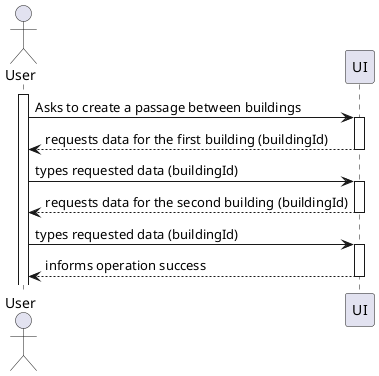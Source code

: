 @startuml
Actor User
activate User

User -> UI : Asks to create a passage between buildings
activate UI
UI --> User : requests data for the first building (buildingId)
deactivate UI
User -> UI : types requested data (buildingId)
activate UI
UI --> User : requests data for the second building (buildingId)
deactivate UI
User -> UI : types requested data (buildingId)
activate UI
UI --> User : informs operation success
deactivate UI


@enduml